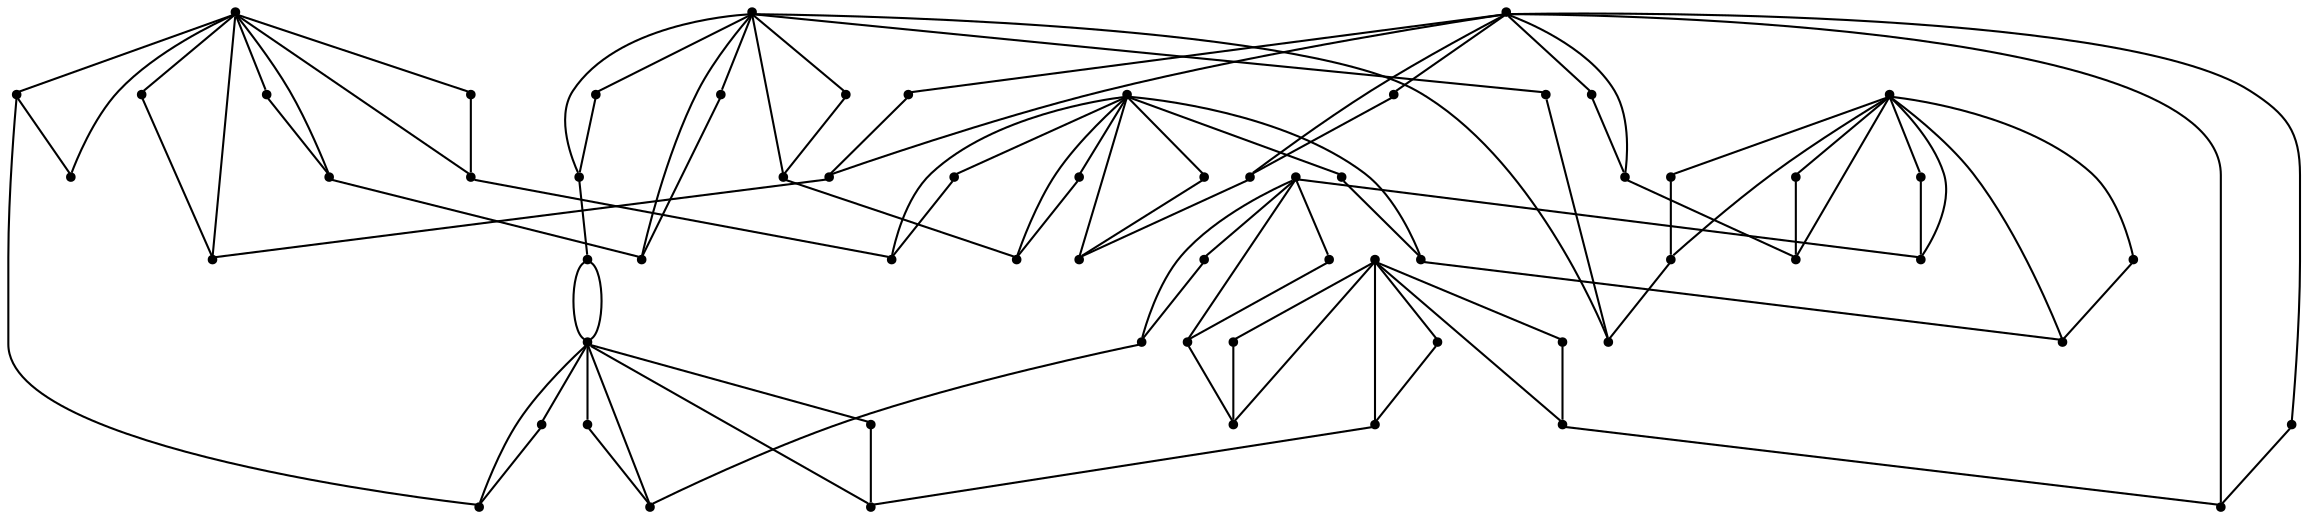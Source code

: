 graph {
  node [shape=point,comment="{\"directed\":false,\"doi\":\"10.1007/978-3-319-27261-0_25\",\"figure\":\"3\"}"]

  v0 [pos="1508.2496415120472,2014.6663502555552"]
  v1 [pos="1505.3439687653415,1968.6128441898536"]
  v2 [pos="1455.9819334053193,1987.6759730626636"]
  v3 [pos="1469.6642850355859,1995.4968710575545"]
  v4 [pos="1507.784905561302,2041.4328353737114"]
  v5 [pos="1472.109482255532,1923.1644380909743"]
  v6 [pos="1464.615682612461,2110.7618334166964"]
  v7 [pos="1432.768854347864,1901.4413747170966"]
  v8 [pos="1432.768854347864,1976.9233987940888"]
  v9 [pos="1433.0105857177427,2078.0779144647304"]
  v10 [pos="1433.500280122434,2014.063189711703"]
  v11 [pos="1432.768854347864,2127.8903401856187"]
  v12 [pos="1433.0105857177427,1935.3839791769724"]
  v13 [pos="1432.0353937439277,1948.092064088643"]
  v14 [pos="1364.2944298108891,1903.3937695659115"]
  v15 [pos="1402.9953900307253,2153.7232951847204"]
  v16 [pos="1396.0223795285997,2103.1065176321463"]
  v17 [pos="1392.5593543007717,1924.0134284448027"]
  v18 [pos="1361.1730015629346,2043.872852027442"]
  v19 [pos="1474.5515318488024,2021.884214881871"]
  v20 [pos="1332.1288646025819,2016.391578266258"]
  v21 [pos="1290.9608645413202,1918.2562990473489"]
  v22 [pos="1319.5436039428569,2052.407330500232"]
  v23 [pos="1266.8549405109688,1972.0372610733425"]
  v24 [pos="1300.5738753810097,2024.324104360325"]
  v25 [pos="1332.8310079108019,2186.5729235223043"]
  v26 [pos="1311.812079000222,2083.945273033316"]
  v27 [pos="1290.8025293812525,2165.0698733772206"]
  v28 [pos="1281.8053087785495,2203.371251478939"]
  v29 [pos="1396.3641036853082,1969.104503809806"]
  v30 [pos="1280.5372921412354,1946.6220768583967"]
  v31 [pos="1244.062816778674,1939.1845169414783"]
  v32 [pos="1223.8533048369707,1964.217348686846"]
  v33 [pos="1246.331937670015,2090.788065974649"]
  v34 [pos="1237.163759606331,2177.6091013151736"]
  v35 [pos="1206.3171771521224,2090.1473887241523"]
  v36 [pos="1209.693722131881,2136.2228325250953"]
  v37 [pos="1523.321813393728,2027.2078037608512"]
  v38 [pos="1522.0581525630266,1986.5477058010706"]
  v39 [pos="1491.5585085157777,1983.3722663156577"]
  v40 [pos="1487.747463877889,2038.6439451420097"]
  v41 [pos="1467.4140181100925,1902.0530877983106"]
  v42 [pos="1457.8853573064794,1971.3038412522692"]
  v43 [pos="1450.2623459986457,2000.527925006168"]
  v44 [pos="1449.6330114286895,2097.089982463922"]
  v45 [pos="1448.9912771172826,1928.7392935230123"]
  v46 [pos="1443.276744989816,1956.6901619936316"]
  v47 [pos="1390.5454773180704,1912.2199881235879"]
  v48 [pos="1420.40233784502,1930.6415495189644"]
  v49 [pos="1404.5227202354113,1987.8208257028928"]
  v50 [pos="1395.6296256666885,2121.2300119726174"]
  v51 [pos="1431.2039751825273,2159.9856601629217"]
  v52 [pos="1350.5255025499268,2059.60430658734"]
  v53 [pos="1346.708226247104,2032.2940199857594"]
  v54 [pos="1330.1910711616556,2069.772351490108"]
  v55 [pos="1327.6499826078211,2205.729844161725"]
  v56 [pos="1288.259469586469,2044.3604420385388"]
  v57 [pos="1304.7808215074851,2176.5047112117927"]
  v58 [pos="1282.5418534207442,1932.5480658866886"]
  v59 [pos="1261.5801858803013,2166.3376837112382"]
  v60 [pos="1267.931142686297,1956.6901619936316"]
  v61 [pos="1247.6008445451762,1972.5716833801057"]
  v62 [pos="1218.3743042086573,1941.4431816505498"]
  v63 [pos="1227.907034671003,2106.6236770862124"]
  v64 [pos="1227.271595612948,2072.310261313125"]

  v35 -- v36 [id="-2",pos="1206.3171771521224,2090.1473887241523 1206.3171771521224,2102.7274081321257 1206.3171771521224,2102.7274081321257 1206.3171771521224,2102.7274081321257 1206.3171771521224,2110.5588099567103 1206.3171771521224,2123.2651629010124 1209.693722131881,2136.2228325250953"]
  v35 -- v33 [id="-3",pos="1206.3171771521224,2090.1473887241523 1237.7680085455054,2090.146212352842 1237.7680085455054,2090.146212352842 1237.7680085455054,2090.146212352842 1240.3921637233586,2090.146212352842 1243.2351822508176,2090.146212352842 1246.331937670015,2090.788065974649"]
  v35 -- v64 [id="-4",pos="1206.3171771521224,2090.1473887241523 1227.271595612948,2072.310261313125 1227.271595612948,2072.310261313125 1227.271595612948,2072.310261313125"]
  v62 -- v32 [id="-5",pos="1218.3743042086573,1941.4431816505498 1223.8533048369707,1964.217348686846 1223.8533048369707,1964.217348686846 1223.8533048369707,1964.217348686846"]
  v64 -- v33 [id="-6",pos="1227.271595612948,2072.310261313125 1246.331937670015,2090.788065974649 1246.331937670015,2090.788065974649 1246.331937670015,2090.788065974649"]
  v63 -- v36 [id="-7",pos="1227.907034671003,2106.6236770862124 1209.693722131881,2136.2228325250953 1209.693722131881,2136.2228325250953 1209.693722131881,2136.2228325250953"]
  v31 -- v32 [id="-8",pos="1244.062816778674,1939.1845169414783 1237.7680085455054,1945.4708544593486 1237.7680085455054,1945.4708544593486 1237.7680085455054,1945.4708544593486 1234.153513496332,1949.087644329637 1228.461488432919,1954.781980767436 1223.8533048369707,1964.217348686846"]
  v31 -- v62 [id="-9",pos="1244.062816778674,1939.1845169414783 1218.3743042086573,1941.4431816505498 1218.3743042086573,1941.4431816505498 1218.3743042086573,1941.4431816505498"]
  v31 -- v61 [id="-10",pos="1244.062816778674,1939.1845169414783 1247.6008445451762,1972.5716833801057 1247.6008445451762,1972.5716833801057 1247.6008445451762,1972.5716833801057"]
  v31 -- v60 [id="-11",pos="1244.062816778674,1939.1845169414783 1267.931142686297,1956.6901619936316 1267.931142686297,1956.6901619936316 1267.931142686297,1956.6901619936316"]
  v31 -- v30 [id="-12",pos="1244.062816778674,1939.1845169414783 1275.515746589841,1945.470727284072 1275.515746589841,1945.470727284072 1275.515746589841,1945.470727284072 1277.1038785935357,1945.788478228203 1278.7722044474217,1946.1222635302493 1280.5372921412354,1946.6220768583967"]
  v61 -- v23 [id="-13",pos="1247.6008445451762,1972.5716833801057 1266.8549405109688,1972.0372610733425 1266.8549405109688,1972.0372610733425 1266.8549405109688,1972.0372610733425"]
  v31 -- v23 [id="-14",pos="1244.062816778674,1939.1845169414783 1256.6377443205229,1958.0559926722117 1256.6377443205229,1958.0559926722117 1256.6377443205229,1958.0559926722117 1259.3355319853872,1962.0999393331053 1262.6112443472414,1967.0113321807944 1266.8549405109688,1972.0372610733425"]
  v59 -- v34 [id="-15",pos="1261.5801858803013,2166.3376837112382 1237.163759606331,2177.6091013151736 1237.163759606331,2177.6091013151736 1237.163759606331,2177.6091013151736"]
  v28 -- v34 [id="-16",pos="1281.8053087785495,2203.371251478939 1269.2230367744564,2197.082942744279 1269.2230367744564,2197.082942744279 1269.2230367744564,2197.082942744279 1261.3413487074104,2193.142107185892 1248.5284986702438,2186.734922801622 1237.163759606331,2177.6091013151736"]
  v28 -- v59 [id="-17",pos="1281.8053087785495,2203.371251478939 1261.5801858803013,2166.3376837112382 1261.5801858803013,2166.3376837112382 1261.5801858803013,2166.3376837112382"]
  v28 -- v55 [id="-18",pos="1281.8053087785495,2203.371251478939 1327.6499826078211,2205.729844161725 1327.6499826078211,2205.729844161725 1327.6499826078211,2205.729844161725"]
  v28 -- v57 [id="-19",pos="1281.8053087785495,2203.371251478939 1304.7808215074851,2176.5047112117927 1304.7808215074851,2176.5047112117927 1304.7808215074851,2176.5047112117927"]
  v28 -- v25 [id="-20",pos="1281.8053087785495,2203.371251478939 1300.6697985091068,2197.0828155690024 1300.6697985091068,2197.0828155690024 1300.6697985091068,2197.0828155690024 1308.7139354926403,2194.4008551368133 1320.1850336509456,2190.576611414556 1332.8310079108019,2186.5729235223043"]
  v58 -- v21 [id="-21",pos="1282.5418534207442,1932.5480658866886 1290.9608645413202,1918.2562990473489 1290.9608645413202,1918.2562990473489 1290.9608645413202,1918.2562990473489"]
  v57 -- v27 [id="-22",pos="1304.7808215074851,2176.5047112117927 1290.8025293812525,2165.0698733772206 1290.8025293812525,2165.0698733772206 1290.8025293812525,2165.0698733772206"]
  v22 -- v26 [id="-23",pos="1319.5436039428569,2052.407330500232 1313.2508941274725,2077.5694677082456 1313.2508941274725,2077.5694677082456 1313.2508941274725,2077.5694677082456 1312.7623898199745,2079.5237771258485 1312.2359375175831,2081.629927313652 1311.812079000222,2083.945273033316"]
  v22 -- v56 [id="-24",pos="1319.5436039428569,2052.407330500232 1288.259469586469,2044.3604420385388 1288.259469586469,2044.3604420385388 1288.259469586469,2044.3604420385388"]
  v22 -- v53 [id="-25",pos="1319.5436039428569,2052.407330500232 1346.708226247104,2032.2940199857594 1346.708226247104,2032.2940199857594 1346.708226247104,2032.2940199857594"]
  v22 -- v18 [id="-26",pos="1319.5436039428569,2052.407330500232 1350.99443533624,2046.1188945902952 1350.99443533624,2046.1188945902952 1350.99443533624,2046.1188945902952 1354.0914565392977,2045.4992474772243 1357.4934878108816,2044.8186245015947 1361.1730015629346,2043.872852027442"]
  v22 -- v20 [id="-27",pos="1319.5436039428569,2052.407330500232 1325.8363137582414,2033.5378259862885 1325.8363137582414,2033.5378259862885 1325.8363137582414,2033.5378259862885 1327.414534664576,2028.8011466865146 1329.3890961946954,2022.8759647290633 1332.1288646025819,2016.391578266258"]
  v22 -- v54 [id="-28",pos="1319.5436039428569,2052.407330500232 1330.1910711616556,2069.772351490108 1330.1910711616556,2069.772351490108 1330.1910711616556,2069.772351490108"]
  v54 -- v26 [id="-29",pos="1330.1910711616556,2069.772351490108 1311.812079000222,2083.945273033316 1311.812079000222,2083.945273033316 1311.812079000222,2083.945273033316"]
  v53 -- v20 [id="-30",pos="1346.708226247104,2032.2940199857594 1332.1288646025819,2016.391578266258 1332.1288646025819,2016.391578266258 1332.1288646025819,2016.391578266258"]
  v52 -- v18 [id="-31",pos="1350.5255025499268,2059.60430658734 1361.1730015629346,2043.872852027442 1361.1730015629346,2043.872852027442 1361.1730015629346,2043.872852027442"]
  v47 -- v14 [id="-32",pos="1390.5454773180704,1912.2199881235879 1364.2944298108891,1903.3937695659115 1364.2944298108891,1903.3937695659115 1364.2944298108891,1903.3937695659115"]
  v50 -- v16 [id="-33",pos="1395.6296256666885,2121.2300119726174 1396.0223795285997,2103.1065176321463 1396.0223795285997,2103.1065176321463 1396.0223795285997,2103.1065176321463"]
  v8 -- v29 [id="-34",pos="1432.768854347864,1976.9233987940888 1401.319072163373,1970.632864492085 1401.319072163373,1970.632864492085 1401.319072163373,1970.632864492085 1399.723881655685,1970.3139141550887 1398.0477828653516,1969.9787758166299 1396.3641036853082,1969.104503809806"]
  v9 -- v11 [id="-36",pos="1433.0105857177427,2078.0779144647304 1418.5010441558527,2098.3641515617774 1418.5010441558527,2098.3641515617774 1418.5010441558527,2098.3641515617774 1432.768854347864,2127.8903401856187 1432.768854347864,2127.8903401856187 1432.768854347864,2127.8903401856187"]
  v7 -- v17 [id="-37",pos="1432.768854347864,1901.4413747170966 1420.1888079383905,1907.7319726067385 1420.1888079383905,1907.7319726067385 1420.1888079383905,1907.7319726067385 1413.542861000293,1911.0537297094638 1403.3862724539686,1916.1325959466772 1392.5593543007717,1924.0134284448027"]
  v11 -- v16 [id="-38",pos="1432.768854347864,2127.8903401856187 1426.4771937413716,2121.5966582955157 1426.4771937413716,2121.5966582955157 1426.4771937413716,2121.5966582955157 1421.9551565597183,2117.0745850814806 1414.1789782573364,2109.29854215769 1396.0223795285997,2103.1065176321463"]
  v51 -- v15 [id="-39",pos="1431.2039751825273,2159.9856601629217 1402.9953900307253,2153.7232951847204 1402.9953900307253,2153.7232951847204 1402.9953900307253,2153.7232951847204"]
  v8 -- v13 [id="-40",pos="1432.768854347864,1976.9233987940888 1432.7699035567562,1964.344555757425 1432.7699035567562,1964.344555757425 1432.7699035567562,1964.344555757425 1432.7699035567562,1960.0588611378935 1432.7699035567562,1954.3137622042118 1432.0353937439277,1948.092064088643"]
  v7 -- v12 [id="-41",pos="1432.768854347864,1901.4413747170966 1432.7699035567562,1914.0246053008082 1432.7699035567562,1914.0246053008082 1432.7699035567562,1914.0246053008082 1432.7699035567562,1919.4682805726156 1432.7699035567562,1927.2665583580288 1433.0105857177427,1935.3839791769724"]
  v7 -- v14 [id="-42",pos="1432.768854347864,1901.4413747170966 1413.896098123006,1901.4393399126684 1413.896098123006,1901.4393399126684 1413.896098123006,1901.4393399126684 1402.4350803114512,1901.4393399126684 1384.0129664068318,1901.4393399126684 1364.2944298108891,1903.3937695659115"]
  v11 -- v44 [id="-43",pos="1432.768854347864,2127.8903401856187 1449.6330114286895,2097.089982463922 1449.6330114286895,2097.089982463922 1449.6330114286895,2097.089982463922"]
  v48 -- v17 [id="-44",pos="1420.40233784502,1930.6415495189644 1392.5593543007717,1924.0134284448027 1392.5593543007717,1924.0134284448027 1392.5593543007717,1924.0134284448027"]
  v11 -- v9 [id="-45",pos="1432.768854347864,2127.8903401856187 1432.7700307335915,2102.7271537815723 1432.7700307335915,2102.7271537815723 1432.7700307335915,2102.7271537815723 1432.7700307335915,2095.998057848369 1432.7700307335915,2087.4696856059973 1433.0105857177427,2078.0779144647304"]
  v8 -- v42 [id="-46",pos="1432.768854347864,1976.9233987940888 1457.8853573064794,1971.3038412522692 1457.8853573064794,1971.3038412522692 1457.8853573064794,1971.3038412522692"]
  v8 -- v46 [id="-47",pos="1432.768854347864,1976.9233987940888 1443.276744989816,1956.6901619936316 1443.276744989816,1956.6901619936316 1443.276744989816,1956.6901619936316"]
  v8 -- v43 [id="-48",pos="1432.768854347864,1976.9233987940888 1450.2623459986457,2000.527925006168 1450.2623459986457,2000.527925006168 1450.2623459986457,2000.527925006168"]
  v8 -- v10 [id="-49",pos="1432.768854347864,1976.9233987940888 1432.7700307335915,2002.0831832594818 1432.7700307335915,2002.0831832594818 1432.7700307335915,2002.0831832594818 1432.7700307335917,2005.6228834597678 1432.7700307335917,2009.660455293562 1433.500280122434,2014.063189711703"]
  v7 -- v48 [id="-50",pos="1432.768854347864,1901.4413747170966 1420.40233784502,1930.6415495189644 1420.40233784502,1930.6415495189644 1420.40233784502,1930.6415495189644"]
  v7 -- v45 [id="-51",pos="1432.768854347864,1901.4413747170966 1448.9912771172826,1928.7392935230123 1448.9912771172826,1928.7392935230123 1448.9912771172826,1928.7392935230123"]
  v7 -- v41 [id="-52",pos="1432.768854347864,1901.4413747170966 1467.4140181100925,1902.0530877983106 1467.4140181100925,1902.0530877983106 1467.4140181100925,1902.0530877983106"]
  v46 -- v13 [id="-53",pos="1443.276744989816,1956.6901619936316 1432.0353937439277,1948.092064088643 1432.0353937439277,1948.092064088643 1432.0353937439277,1948.092064088643"]
  v8 -- v2 [id="-54",pos="1432.768854347864,1976.9233987940888 1445.346929516389,1983.2139330960918 1445.346929516389,1983.2139330960918 1445.346929516389,1983.2139330960918 1448.2165453302703,1984.6492165433847 1451.7407036141385,1986.4114364012007 1455.9819334053193,1987.6759730626636"]
  v45 -- v12 [id="-55",pos="1448.9912771172826,1928.7392935230123 1433.0105857177427,1935.3839791769724 1433.0105857177427,1935.3839791769724 1433.0105857177427,1935.3839791769724"]
  v43 -- v10 [id="-56",pos="1450.2623459986457,2000.527925006168 1433.500280122434,2014.063189711703 1433.500280122434,2014.063189711703 1433.500280122434,2014.063189711703"]
  v42 -- v2 [id="-57",pos="1457.8853573064794,1971.3038412522692 1455.9819334053193,1987.6759730626636 1455.9819334053193,1987.6759730626636 1455.9819334053193,1987.6759730626636"]
  v41 -- v5 [id="-58",pos="1467.4140181100925,1902.0530877983106 1472.109482255532,1923.1644380909743 1472.109482255532,1923.1644380909743 1472.109482255532,1923.1644380909743"]
  v19 -- v0 [id="-59",pos="1474.5515318488024,2021.884214881871 1508.2496415120472,2014.6663502555552 1508.2496415120472,2014.6663502555552 1508.2496415120472,2014.6663502555552"]
  v40 -- v19 [id="-60",pos="1487.747463877889,2038.6439451420097 1474.5515318488024,2021.884214881871 1474.5515318488024,2021.884214881871 1474.5515318488024,2021.884214881871"]
  v39 -- v3 [id="-61",pos="1491.5585085157777,1983.3722663156577 1469.6642850355859,1995.4968710575545 1469.6642850355859,1995.4968710575545 1469.6642850355859,1995.4968710575545"]
  v4 -- v37 [id="-62",pos="1507.784905561302,2041.4328353737114 1523.321813393728,2027.2078037608512 1523.321813393728,2027.2078037608512 1523.321813393728,2027.2078037608512"]
  v0 -- v4 [id="-63",pos="1508.2496415120472,2014.6663502555552 1508.2485923031552,2027.2496444269052 1508.2485923031552,2027.2496444269052 1508.2485923031552,2027.2496444269052 1508.248592303155,2031.0154874290934 1508.248592303155,2035.909663043292 1507.784905561302,2041.4328353737114"]
  v0 -- v3 [id="-64",pos="1508.2496415120472,2014.6663502555552 1495.6757631790902,2008.3759431288286 1495.6757631790902,2008.3759431288286 1495.6757631790902,2008.3759431288286 1489.2061568377908,2005.1412122907445 1479.4129299405984,2000.2457837739094 1469.6642850355859,1995.4968710575545"]
  v0 -- v38 [id="-65",pos="1508.2496415120472,2014.6663502555552 1522.0581525630266,1986.5477058010706 1522.0581525630266,1986.5477058010706 1522.0581525630266,1986.5477058010706"]
  v0 -- v39 [id="-66",pos="1508.2496415120472,2014.6663502555552 1491.5585085157777,1983.3722663156577 1491.5585085157777,1983.3722663156577 1491.5585085157777,1983.3722663156577"]
  v38 -- v1 [id="-67",pos="1522.0581525630266,1986.5477058010706 1505.3439687653415,1968.6128441898536 1505.3439687653415,1968.6128441898536 1505.3439687653415,1968.6128441898536"]
  v37 -- v0 [id="-68",pos="1523.321813393728,2027.2078037608512 1508.2496415120472,2014.6663502555552 1508.2496415120472,2014.6663502555552 1508.2496415120472,2014.6663502555552"]
  v35 -- v63 [id="-71",pos="1206.3171771521224,2090.1473887241523 1227.907034671003,2106.6236770862124 1227.907034671003,2106.6236770862124 1227.907034671003,2106.6236770862124"]
  v36 -- v34 [id="-72",pos="1209.693722131881,2136.2228325250953 1211.1937649421886,2144.19587581468 1214.1512874088946,2152.216274866836 1218.902469606056,2159.3398641075355 1223.6029844883492,2166.3920709873405 1230.0608474965402,2172.5659254406914 1237.163759606331,2177.6091013151736"]
  v28 -- v27 [id="-75",pos="1281.8053087785495,2203.371251478939 1288.0885757139058,2178.209241446202 1288.0885757139058,2178.209241446202 1288.0885757139058,2178.209241446202 1289.0399803907103,2174.4074163828745 1290.1347590291589,2170.0312518260735 1290.8025293812525,2165.0698733772206"]
  v33 -- v16 [id="-77",pos="1246.331937670015,2090.788065974649 1279.5431606469474,2090.19000803046 1335.2734778224467,2090.6711791259213 1369.86824076999,2096.4388450469123 1380.4688688153958,2098.205207742814 1389.0845325537139,2100.468046251436 1396.0223795285997,2103.1065176321463"]
  v31 -- v58 [id="-78",pos="1244.062816778674,1939.1845169414783 1282.5418534207442,1932.5480658866886 1282.5418534207442,1932.5480658866886 1282.5418534207442,1932.5480658866886"]
  v31 -- v21 [id="-83",pos="1244.062816778674,1939.1845169414783 1256.6376171436875,1932.8939826394749 1256.6376171436875,1932.8939826394749 1256.6376171436875,1932.8939826394749 1264.0634875974702,1929.1835691773808 1275.8679341460402,1923.2824555501088 1290.9608645413202,1918.2562990473489"]
  v30 -- v29 [id="-84",pos="1280.5372921412354,1946.6220768583967 1311.4907559777178,1952.6681474842549 1365.30944853222,1963.4325161802963 1396.3641036853082,1969.104503809806"]
  v1 -- v0 [id="-85",pos="1505.3439687653415,1968.6128441898536 1508.2485923031552,1981.6245022976923 1508.2485923031552,1994.2777908029648 1508.2485923031552,2002.0834376100356 1508.2496415120472,2014.6663502555552 1508.2496415120472,2014.6663502555552 1508.2496415120472,2014.6663502555552"]
  v35 -- v32 [id="-87",pos="1206.3171771521224,2090.1473887241523 1206.3171771521224,2071.2768350141755 1206.3171771521224,2071.2768350141755 1206.3171771521224,2071.2768350141755 1206.3171771521224,2052.407330500232 1206.3171771521224,2014.6643790387654 1212.6097597906714,1989.5064386148852 1215.285562310707,1978.806982922497 1219.0976588786837,1970.3823409942192 1223.8533048369707,1964.217348686846"]
  v22 -- v52 [id="-88",pos="1319.5436039428569,2052.407330500232 1350.5255025499268,2059.60430658734 1350.5255025499268,2059.60430658734 1350.5255025499268,2059.60430658734"]
  v25 -- v15 [id="-89",pos="1332.8310079108019,2186.5729235223043 1349.4277022647848,2180.066003843035 1368.0055011648806,2172.8471092781506 1382.4410698940549,2165.628172842196 1390.5250285606905,2161.5869375146026 1397.3104173848167,2157.546122095514 1402.9953900307253,2153.7232951847204"]
  v27 -- v26 [id="-90",pos="1290.8025293812525,2165.0698733772206 1297.4281325531972,2140.8715638179415 1306.132577805136,2106.047394817352 1311.812079000222,2083.945273033316"]
  v24 -- v23 [id="-91",pos="1300.5738753810097,2024.324104360325 1290.6936563067068,2009.1271550970862 1276.9837632224906,1988.563288261494 1266.8549405109688,1972.0372610733425"]
  v60 -- v30 [id="-92",pos="1267.931142686297,1956.6901619936316 1280.5372921412354,1946.6220768583967 1280.5372921412354,1946.6220768583967 1280.5372921412354,1946.6220768583967"]
  v1 -- v5 [id="-93",pos="1505.3439687653415,1968.6128441898536 1503.4056919157854,1960.6975140922154 1500.4454545345861,1952.6334808757097 1495.6757631790902,1945.4750512434816 1489.7575832790417,1936.6018073279438 1481.058204471854,1929.1191036396594 1472.109482255532,1923.1644380909743"]
  v49 -- v29 [id="-95",pos="1404.5227202354113,1987.8208257028928 1396.3641036853082,1969.104503809806 1396.3641036853082,1969.104503809806 1396.3641036853082,1969.104503809806"]
  v55 -- v25 [id="-96",pos="1327.6499826078211,2205.729844161725 1332.8310079108019,2186.5729235223043 1332.8310079108019,2186.5729235223043 1332.8310079108019,2186.5729235223043"]
  v20 -- v17 [id="-97",pos="1332.1288646025819,2016.391578266258 1338.8358453837034,1996.5122649076493 1349.4416383504467,1970.6073456248882 1363.5756581314408,1951.7633599781416 1372.4775219779744,1939.8949936021077 1382.7798558439322,1930.8247025962914 1392.5593543007717,1924.0134284448027"]
  v44 -- v6 [id="-98",pos="1449.6330114286895,2097.089982463922 1464.615682612461,2110.7618334166964 1464.615682612461,2110.7618334166964 1464.615682612461,2110.7618334166964"]
  v22 -- v24 [id="-99",pos="1319.5436039428569,2052.407330500232 1306.966577983224,2033.5378259862885 1306.966577983224,2033.5378259862885 1306.966577983224,2033.5378259862885 1305.1350467104958,2030.7902480103608 1303.036879309783,2027.6427692581433 1300.5738753810097,2024.324104360325"]
  v18 -- v19 [id="-100",pos="1361.1730015629346,2043.872852027442 1394.529127318091,2037.4095415779393 1448.4477342848988,2026.6260866194755 1474.5515318488024,2021.884214881871"]
  v11 -- v15 [id="-101",pos="1432.768854347864,2127.8903401856187 1426.477320918207,2134.1819236836554 1426.477320918207,2134.1819236836554 1426.477320918207,2134.1819236836554 1422.2087967409796,2138.4503955473 1415.0409450763896,2145.6162257225615 1402.9953900307253,2153.7232951847204"]
  v56 -- v24 [id="-102",pos="1288.259469586469,2044.3604420385388 1300.5738753810097,2024.324104360325 1300.5738753810097,2024.324104360325 1300.5738753810097,2024.324104360325"]
  v3 -- v2 [id="-103",pos="1469.6642850355859,1995.4968710575545 1464.8486872315766,1992.9649407378406 1460.0072944475046,1990.5445874178959 1455.9819334053193,1987.6759730626636"]
  v11 -- v6 [id="-104",pos="1432.768854347864,2127.8903401856187 1445.346929516389,2121.6009822549254 1445.346929516389,2121.6009822549254 1445.346929516389,2121.6009822549254 1450.3613530357343,2119.092939526621 1457.3744062724454,2115.5859578341356 1464.615682612461,2110.7618334166964"]
  v0 -- v40 [id="-105",pos="1508.2496415120472,2014.6663502555552 1487.747463877889,2038.6439451420097 1487.747463877889,2038.6439451420097 1487.747463877889,2038.6439451420097"]
  v14 -- v21 [id="-106",pos="1364.2944298108891,1903.3937695659115 1351.5023105149708,1903.760724621517 1338.1845491810818,1905.2613317120336 1325.836186581406,1907.7319726067385 1312.94252741135,1910.3117155783902 1301.1057735340146,1913.9483295154446 1290.9608645413202,1918.2562990473489"]
  v7 -- v5 [id="-111",pos="1432.768854347864,1901.4413747170966 1445.346929516389,1907.7319726067385 1445.346929516389,1907.7319726067385 1445.346929516389,1907.7319726067385 1452.0118187786657,1911.0655217145709 1462.207533041088,1916.1638549490644 1472.109482255532,1923.1644380909743"]
  v13 -- v12 [id="-112",pos="1432.0353937439277,1948.092064088643 1432.7699035567562,1943.9712623334422 1432.7699035567562,1939.6330481723667 1433.0105857177427,1935.3839791769724"]
  v4 -- v6 [id="-115",pos="1507.784905561302,2041.4328353737114 1507.121363274282,2054.3310428619516 1504.4839597893888,2070.6397659561662 1495.6757631790902,2083.8621004023153 1488.1065669693276,2095.2082980601895 1475.9879589440682,2104.2813127494833 1464.615682612461,2110.7618334166964"]
  v7 -- v47 [id="-116",pos="1432.768854347864,1901.4413747170966 1390.5454773180704,1912.2199881235879 1390.5454773180704,1912.2199881235879 1390.5454773180704,1912.2199881235879"]
  v8 -- v49 [id="-117",pos="1432.768854347864,1976.9233987940888 1404.5227202354113,1987.8208257028928 1404.5227202354113,1987.8208257028928 1404.5227202354113,1987.8208257028928"]
  v11 -- v50 [id="-120",pos="1432.768854347864,2127.8903401856187 1395.6296256666885,2121.2300119726174 1395.6296256666885,2121.2300119726174 1395.6296256666885,2121.2300119726174"]
  v10 -- v9 [id="-121",pos="1433.500280122434,2014.063189711703 1432.7700307335917,2032.5492305744006 1432.7700307335917,2057.3766252417327 1433.0105857177427,2078.0779144647304"]
  v11 -- v51 [id="-123",pos="1432.768854347864,2127.8903401856187 1431.2039751825273,2159.9856601629217 1431.2039751825273,2159.9856601629217 1431.2039751825273,2159.9856601629217"]
}